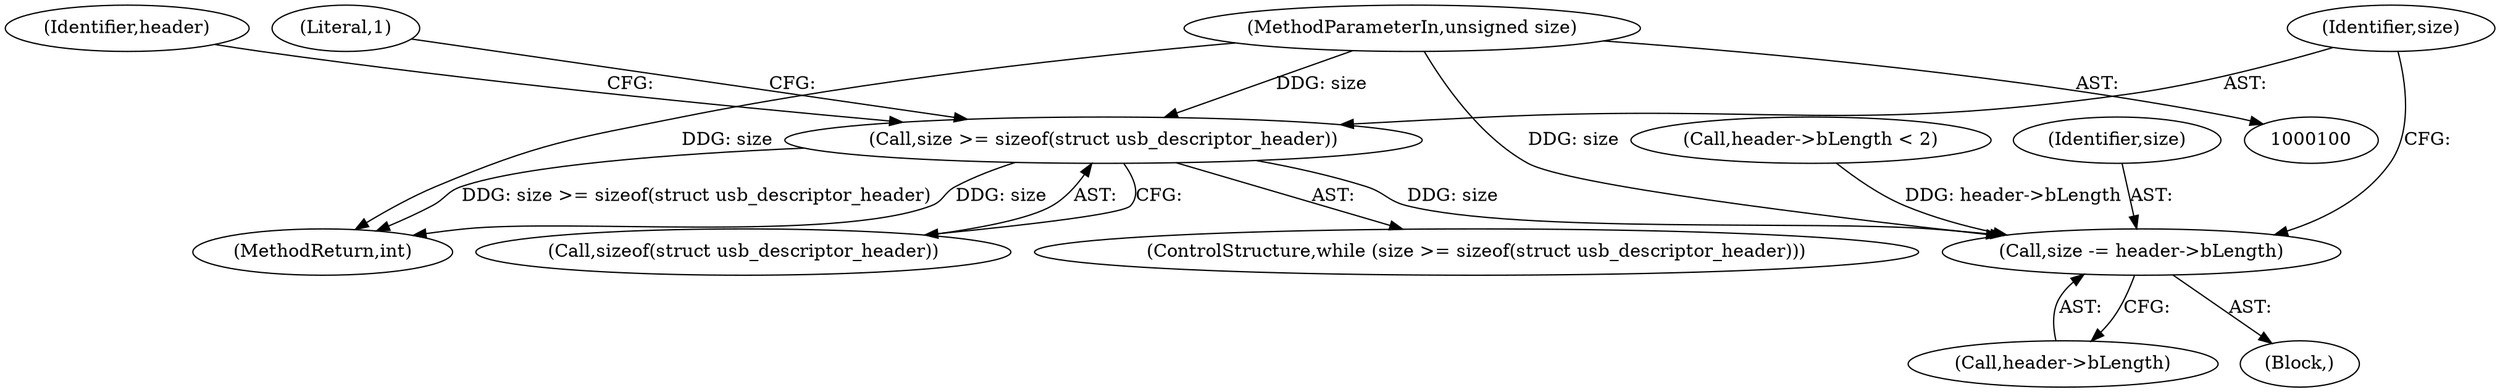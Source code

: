 digraph "0_linux_704620afc70cf47abb9d6a1a57f3825d2bca49cf_0@API" {
"1000108" [label="(Call,size >= sizeof(struct usb_descriptor_header))"];
"1000102" [label="(MethodParameterIn,unsigned size)"];
"1000146" [label="(Call,size -= header->bLength)"];
"1000110" [label="(Call,sizeof(struct usb_descriptor_header))"];
"1000148" [label="(Call,header->bLength)"];
"1000102" [label="(MethodParameterIn,unsigned size)"];
"1000146" [label="(Call,size -= header->bLength)"];
"1000119" [label="(Call,header->bLength < 2)"];
"1000153" [label="(Literal,1)"];
"1000112" [label="(Block,)"];
"1000147" [label="(Identifier,size)"];
"1000108" [label="(Call,size >= sizeof(struct usb_descriptor_header))"];
"1000107" [label="(ControlStructure,while (size >= sizeof(struct usb_descriptor_header)))"];
"1000114" [label="(Identifier,header)"];
"1000154" [label="(MethodReturn,int)"];
"1000109" [label="(Identifier,size)"];
"1000108" -> "1000107"  [label="AST: "];
"1000108" -> "1000110"  [label="CFG: "];
"1000109" -> "1000108"  [label="AST: "];
"1000110" -> "1000108"  [label="AST: "];
"1000114" -> "1000108"  [label="CFG: "];
"1000153" -> "1000108"  [label="CFG: "];
"1000108" -> "1000154"  [label="DDG: size >= sizeof(struct usb_descriptor_header)"];
"1000108" -> "1000154"  [label="DDG: size"];
"1000102" -> "1000108"  [label="DDG: size"];
"1000108" -> "1000146"  [label="DDG: size"];
"1000102" -> "1000100"  [label="AST: "];
"1000102" -> "1000154"  [label="DDG: size"];
"1000102" -> "1000146"  [label="DDG: size"];
"1000146" -> "1000112"  [label="AST: "];
"1000146" -> "1000148"  [label="CFG: "];
"1000147" -> "1000146"  [label="AST: "];
"1000148" -> "1000146"  [label="AST: "];
"1000109" -> "1000146"  [label="CFG: "];
"1000119" -> "1000146"  [label="DDG: header->bLength"];
}
